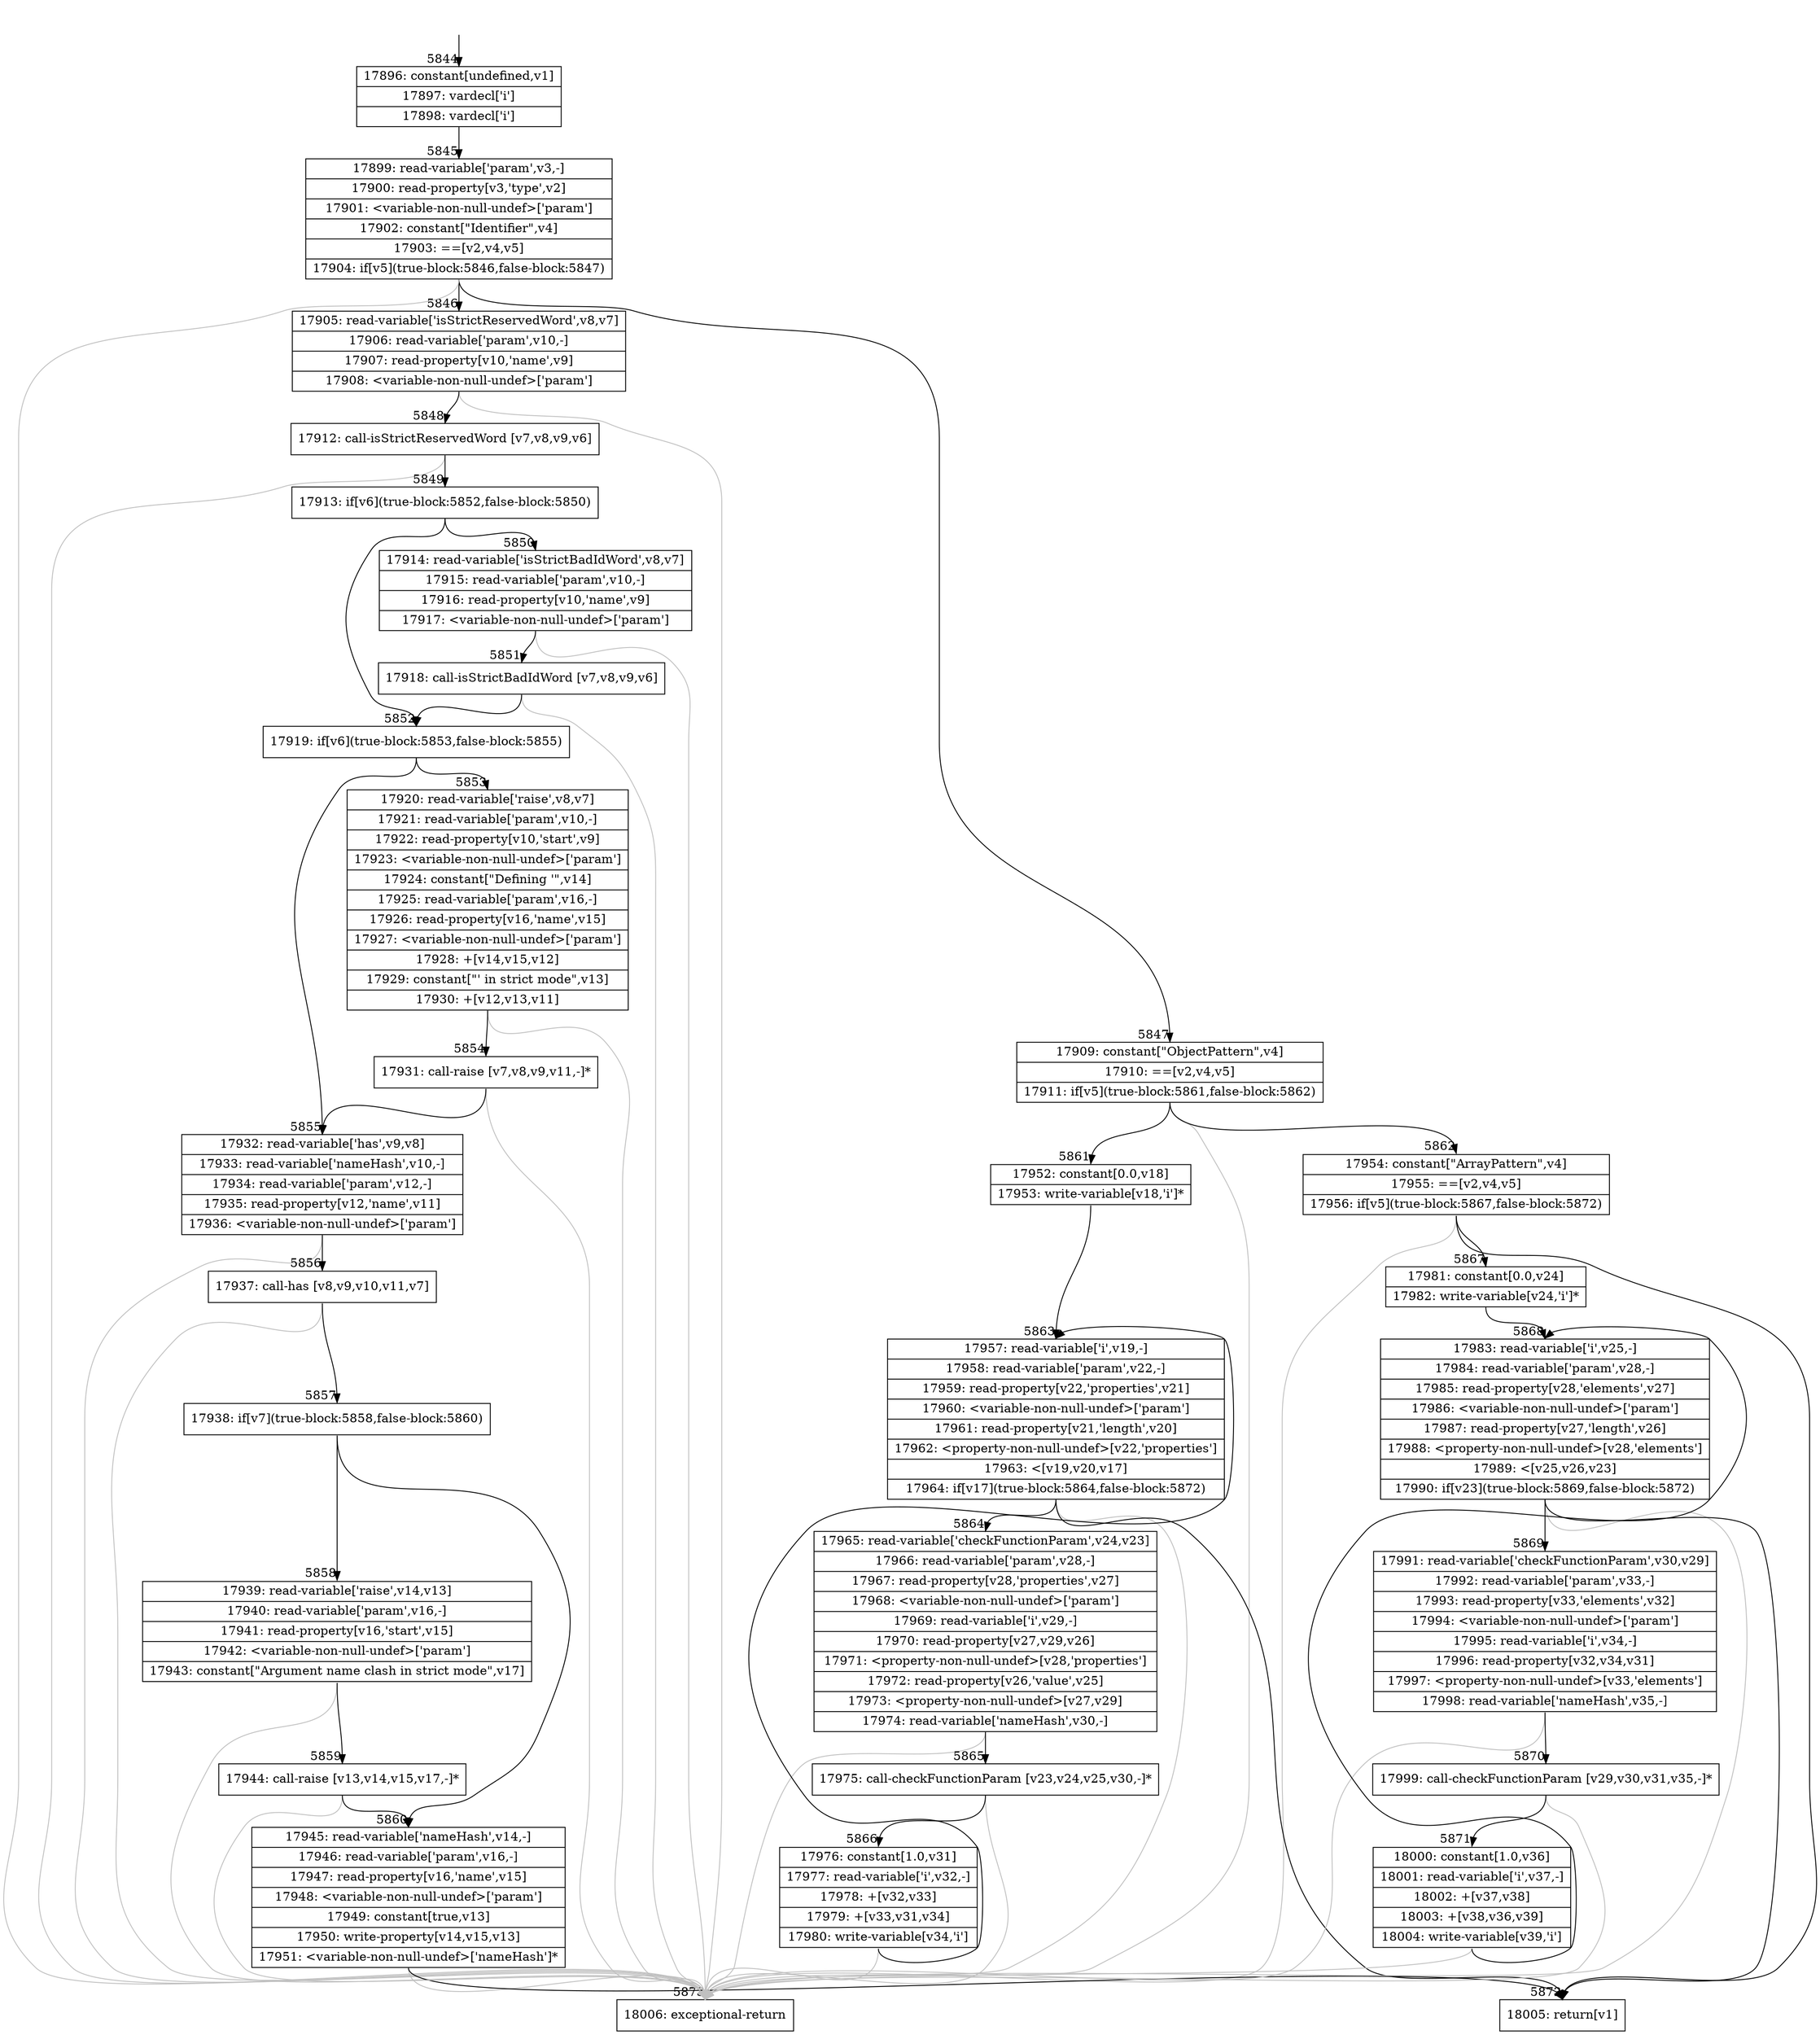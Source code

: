 digraph {
rankdir="TD"
BB_entry344[shape=none,label=""];
BB_entry344 -> BB5844 [tailport=s, headport=n, headlabel="    5844"]
BB5844 [shape=record label="{17896: constant[undefined,v1]|17897: vardecl['i']|17898: vardecl['i']}" ] 
BB5844 -> BB5845 [tailport=s, headport=n, headlabel="      5845"]
BB5845 [shape=record label="{17899: read-variable['param',v3,-]|17900: read-property[v3,'type',v2]|17901: \<variable-non-null-undef\>['param']|17902: constant[\"Identifier\",v4]|17903: ==[v2,v4,v5]|17904: if[v5](true-block:5846,false-block:5847)}" ] 
BB5845 -> BB5846 [tailport=s, headport=n, headlabel="      5846"]
BB5845 -> BB5847 [tailport=s, headport=n, headlabel="      5847"]
BB5845 -> BB5873 [tailport=s, headport=n, color=gray, headlabel="      5873"]
BB5846 [shape=record label="{17905: read-variable['isStrictReservedWord',v8,v7]|17906: read-variable['param',v10,-]|17907: read-property[v10,'name',v9]|17908: \<variable-non-null-undef\>['param']}" ] 
BB5846 -> BB5848 [tailport=s, headport=n, headlabel="      5848"]
BB5846 -> BB5873 [tailport=s, headport=n, color=gray]
BB5847 [shape=record label="{17909: constant[\"ObjectPattern\",v4]|17910: ==[v2,v4,v5]|17911: if[v5](true-block:5861,false-block:5862)}" ] 
BB5847 -> BB5861 [tailport=s, headport=n, headlabel="      5861"]
BB5847 -> BB5862 [tailport=s, headport=n, headlabel="      5862"]
BB5847 -> BB5873 [tailport=s, headport=n, color=gray]
BB5848 [shape=record label="{17912: call-isStrictReservedWord [v7,v8,v9,v6]}" ] 
BB5848 -> BB5849 [tailport=s, headport=n, headlabel="      5849"]
BB5848 -> BB5873 [tailport=s, headport=n, color=gray]
BB5849 [shape=record label="{17913: if[v6](true-block:5852,false-block:5850)}" ] 
BB5849 -> BB5852 [tailport=s, headport=n, headlabel="      5852"]
BB5849 -> BB5850 [tailport=s, headport=n, headlabel="      5850"]
BB5850 [shape=record label="{17914: read-variable['isStrictBadIdWord',v8,v7]|17915: read-variable['param',v10,-]|17916: read-property[v10,'name',v9]|17917: \<variable-non-null-undef\>['param']}" ] 
BB5850 -> BB5851 [tailport=s, headport=n, headlabel="      5851"]
BB5850 -> BB5873 [tailport=s, headport=n, color=gray]
BB5851 [shape=record label="{17918: call-isStrictBadIdWord [v7,v8,v9,v6]}" ] 
BB5851 -> BB5852 [tailport=s, headport=n]
BB5851 -> BB5873 [tailport=s, headport=n, color=gray]
BB5852 [shape=record label="{17919: if[v6](true-block:5853,false-block:5855)}" ] 
BB5852 -> BB5853 [tailport=s, headport=n, headlabel="      5853"]
BB5852 -> BB5855 [tailport=s, headport=n, headlabel="      5855"]
BB5853 [shape=record label="{17920: read-variable['raise',v8,v7]|17921: read-variable['param',v10,-]|17922: read-property[v10,'start',v9]|17923: \<variable-non-null-undef\>['param']|17924: constant[\"Defining '\",v14]|17925: read-variable['param',v16,-]|17926: read-property[v16,'name',v15]|17927: \<variable-non-null-undef\>['param']|17928: +[v14,v15,v12]|17929: constant[\"' in strict mode\",v13]|17930: +[v12,v13,v11]}" ] 
BB5853 -> BB5854 [tailport=s, headport=n, headlabel="      5854"]
BB5853 -> BB5873 [tailport=s, headport=n, color=gray]
BB5854 [shape=record label="{17931: call-raise [v7,v8,v9,v11,-]*}" ] 
BB5854 -> BB5855 [tailport=s, headport=n]
BB5854 -> BB5873 [tailport=s, headport=n, color=gray]
BB5855 [shape=record label="{17932: read-variable['has',v9,v8]|17933: read-variable['nameHash',v10,-]|17934: read-variable['param',v12,-]|17935: read-property[v12,'name',v11]|17936: \<variable-non-null-undef\>['param']}" ] 
BB5855 -> BB5856 [tailport=s, headport=n, headlabel="      5856"]
BB5855 -> BB5873 [tailport=s, headport=n, color=gray]
BB5856 [shape=record label="{17937: call-has [v8,v9,v10,v11,v7]}" ] 
BB5856 -> BB5857 [tailport=s, headport=n, headlabel="      5857"]
BB5856 -> BB5873 [tailport=s, headport=n, color=gray]
BB5857 [shape=record label="{17938: if[v7](true-block:5858,false-block:5860)}" ] 
BB5857 -> BB5858 [tailport=s, headport=n, headlabel="      5858"]
BB5857 -> BB5860 [tailport=s, headport=n, headlabel="      5860"]
BB5858 [shape=record label="{17939: read-variable['raise',v14,v13]|17940: read-variable['param',v16,-]|17941: read-property[v16,'start',v15]|17942: \<variable-non-null-undef\>['param']|17943: constant[\"Argument name clash in strict mode\",v17]}" ] 
BB5858 -> BB5859 [tailport=s, headport=n, headlabel="      5859"]
BB5858 -> BB5873 [tailport=s, headport=n, color=gray]
BB5859 [shape=record label="{17944: call-raise [v13,v14,v15,v17,-]*}" ] 
BB5859 -> BB5860 [tailport=s, headport=n]
BB5859 -> BB5873 [tailport=s, headport=n, color=gray]
BB5860 [shape=record label="{17945: read-variable['nameHash',v14,-]|17946: read-variable['param',v16,-]|17947: read-property[v16,'name',v15]|17948: \<variable-non-null-undef\>['param']|17949: constant[true,v13]|17950: write-property[v14,v15,v13]|17951: \<variable-non-null-undef\>['nameHash']*}" ] 
BB5860 -> BB5872 [tailport=s, headport=n, headlabel="      5872"]
BB5860 -> BB5873 [tailport=s, headport=n, color=gray]
BB5861 [shape=record label="{17952: constant[0.0,v18]|17953: write-variable[v18,'i']*}" ] 
BB5861 -> BB5863 [tailport=s, headport=n, headlabel="      5863"]
BB5862 [shape=record label="{17954: constant[\"ArrayPattern\",v4]|17955: ==[v2,v4,v5]|17956: if[v5](true-block:5867,false-block:5872)}" ] 
BB5862 -> BB5867 [tailport=s, headport=n, headlabel="      5867"]
BB5862 -> BB5872 [tailport=s, headport=n]
BB5862 -> BB5873 [tailport=s, headport=n, color=gray]
BB5863 [shape=record label="{17957: read-variable['i',v19,-]|17958: read-variable['param',v22,-]|17959: read-property[v22,'properties',v21]|17960: \<variable-non-null-undef\>['param']|17961: read-property[v21,'length',v20]|17962: \<property-non-null-undef\>[v22,'properties']|17963: \<[v19,v20,v17]|17964: if[v17](true-block:5864,false-block:5872)}" ] 
BB5863 -> BB5864 [tailport=s, headport=n, headlabel="      5864"]
BB5863 -> BB5872 [tailport=s, headport=n]
BB5863 -> BB5873 [tailport=s, headport=n, color=gray]
BB5864 [shape=record label="{17965: read-variable['checkFunctionParam',v24,v23]|17966: read-variable['param',v28,-]|17967: read-property[v28,'properties',v27]|17968: \<variable-non-null-undef\>['param']|17969: read-variable['i',v29,-]|17970: read-property[v27,v29,v26]|17971: \<property-non-null-undef\>[v28,'properties']|17972: read-property[v26,'value',v25]|17973: \<property-non-null-undef\>[v27,v29]|17974: read-variable['nameHash',v30,-]}" ] 
BB5864 -> BB5865 [tailport=s, headport=n, headlabel="      5865"]
BB5864 -> BB5873 [tailport=s, headport=n, color=gray]
BB5865 [shape=record label="{17975: call-checkFunctionParam [v23,v24,v25,v30,-]*}" ] 
BB5865 -> BB5866 [tailport=s, headport=n, headlabel="      5866"]
BB5865 -> BB5873 [tailport=s, headport=n, color=gray]
BB5866 [shape=record label="{17976: constant[1.0,v31]|17977: read-variable['i',v32,-]|17978: +[v32,v33]|17979: +[v33,v31,v34]|17980: write-variable[v34,'i']}" ] 
BB5866 -> BB5863 [tailport=s, headport=n]
BB5866 -> BB5873 [tailport=s, headport=n, color=gray]
BB5867 [shape=record label="{17981: constant[0.0,v24]|17982: write-variable[v24,'i']*}" ] 
BB5867 -> BB5868 [tailport=s, headport=n, headlabel="      5868"]
BB5868 [shape=record label="{17983: read-variable['i',v25,-]|17984: read-variable['param',v28,-]|17985: read-property[v28,'elements',v27]|17986: \<variable-non-null-undef\>['param']|17987: read-property[v27,'length',v26]|17988: \<property-non-null-undef\>[v28,'elements']|17989: \<[v25,v26,v23]|17990: if[v23](true-block:5869,false-block:5872)}" ] 
BB5868 -> BB5869 [tailport=s, headport=n, headlabel="      5869"]
BB5868 -> BB5872 [tailport=s, headport=n]
BB5868 -> BB5873 [tailport=s, headport=n, color=gray]
BB5869 [shape=record label="{17991: read-variable['checkFunctionParam',v30,v29]|17992: read-variable['param',v33,-]|17993: read-property[v33,'elements',v32]|17994: \<variable-non-null-undef\>['param']|17995: read-variable['i',v34,-]|17996: read-property[v32,v34,v31]|17997: \<property-non-null-undef\>[v33,'elements']|17998: read-variable['nameHash',v35,-]}" ] 
BB5869 -> BB5870 [tailport=s, headport=n, headlabel="      5870"]
BB5869 -> BB5873 [tailport=s, headport=n, color=gray]
BB5870 [shape=record label="{17999: call-checkFunctionParam [v29,v30,v31,v35,-]*}" ] 
BB5870 -> BB5871 [tailport=s, headport=n, headlabel="      5871"]
BB5870 -> BB5873 [tailport=s, headport=n, color=gray]
BB5871 [shape=record label="{18000: constant[1.0,v36]|18001: read-variable['i',v37,-]|18002: +[v37,v38]|18003: +[v38,v36,v39]|18004: write-variable[v39,'i']}" ] 
BB5871 -> BB5868 [tailport=s, headport=n]
BB5871 -> BB5873 [tailport=s, headport=n, color=gray]
BB5872 [shape=record label="{18005: return[v1]}" ] 
BB5873 [shape=record label="{18006: exceptional-return}" ] 
//#$~ 5917
}

